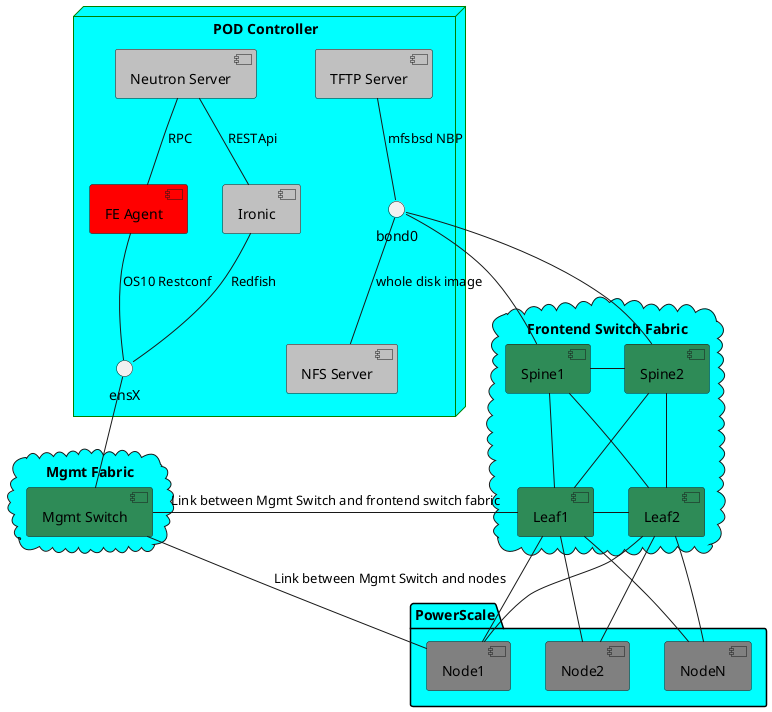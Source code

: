 @startuml
skinparam componentStyle uml2

skinparam node {
borderColor Green
backgroundColor Yellow
backgroundColor<<shared node>> Magenta
}

skinparam cloud {
backgroundColor DarkKhaki
}

skinparam package {
backgroundColor Aqua
}

node "POD Controller" {
    [Neutron Server] -down- [FE Agent]: RPC
    [TFTP Server] -down- bond0 : mfsbsd NBP
    [NFS Server] -up- bond0 : whole disk image
    [Ironic] -up- [Neutron Server] : RESTApi
    [Ironic] -- ensX : Redfish
    [FE Agent] -- ensX : OS10 Restconf

    component [FE Agent] #Red
    component [Neutron Server] #Silver
    component [TFTP Server] #Silver
    component [Ironic] #Silver
    component [NFS Server] #Silver
}

cloud "Frontend Switch Fabric" {
[Spine1] -up- bond0
[Spine2] -up- bond0
[Leaf1] -up- [Spine1]
[Leaf2] -up- [Spine2]
[Leaf1] -right- [Leaf2]
[Spine1] -right- [Spine2]
[Leaf1] -up- [Spine2]
[Leaf2] -up- [Spine1]

component [Leaf1] #Seagreen
component [Leaf2] #Seagreen
component [Spine1] #Seagreen
component [Spine2] #Seagreen
}

package "PowerScale" {
[Node1] -up- [Leaf1]
[Node1] -up- [Leaf2]
[Node2] -up- [Leaf1]
[Node2] -up- [Leaf2]
[NodeN] -up- [Leaf1]
[NodeN] -up- [Leaf2]

component [Node1] #Gray
component [Node2] #Gray
component [NodeN] #Gray
}

cloud "Mgmt Fabric" {
[Mgmt Switch] -right- Node1 : Link between Mgmt Switch and nodes
[Mgmt Switch] -right- [Leaf1] : Link between Mgmt Switch and frontend switch fabric
[Mgmt Switch] -up- ensX

component [Mgmt Switch] #Seagreen
}





@enduml